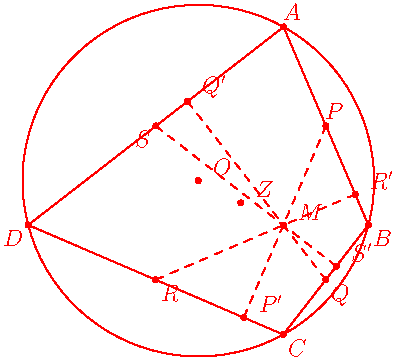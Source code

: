 import geometry;
size(7cm);

pen penColor = red;

triangle t = triangleabc(3.8, 5.7, 6);

point A = t.C;
point D = t.A;
point B = t.B;

circle w = circle(t);


point U = 0.75*B;



point C = intersectionpoints(w, line(A, U))[0];


point O = w.C;


point P = midpoint(segment(A, B));
point Q = midpoint(segment(B, C));
point R = midpoint(segment(C, D));
point S = midpoint(segment(D, A));

point Z = intersectionpoint(line(P, R), line(Q, S));

point Pp = projection(line(D, C))*P;
point Qp = projection(line(D, A))*Q;
point Rp = projection(line(B, A))*R;
point Sp = projection(line(B, C))*S;

point M = intersectionpoint(line(R, Rp), line(P, Pp));

//draw

draw(segment(A, B), penColor);
draw(segment(B, C), penColor);
draw(segment(C, D), penColor);
draw(segment(D, A), penColor);

draw(w, penColor);

dot("$A$", A, N+E*0.5, fontsize(12) + penColor);
dot("$B$", B, SE, fontsize(12) + penColor);
dot("$C$", C, SE, fontsize(12) + penColor);
dot("$D$", D, SW, fontsize(12) + penColor);


dot("$P$", P, N+E*0.5, fontsize(12) + penColor);
dot("$Q$", Q, SE, fontsize(12) + penColor);
dot("$R$", R, SE, fontsize(12) + penColor);
dot("$S$", S, SW, fontsize(12) + penColor);


dot(Label("$O$"), O, S*0.7+E*0.5, fontsize(12) + penColor);

dot(Label("$Z$"), Z, S*0.7+E*0.5, fontsize(12) + penColor);

dot(Label("$P'$"), Pp, S*0.7+E*0.5, fontsize(12) + penColor);
dot(Label("$Q'$"), Qp, S*0.7+E*0.5, fontsize(12) + penColor);
dot(Label("$R'$"), Rp, S*0.7+E*0.5, fontsize(12) + penColor);
dot(Label("$S'$"), Sp, S*0.7+E*0.5, fontsize(12) + penColor);

dot(Label("$M$"), M, S*0.7+E*0.5, fontsize(12) + penColor);

draw(segment(P, Pp), penColor+dashed);
draw(segment(Q, Qp), penColor+dashed);
draw(segment(R, Rp), penColor+dashed);
draw(segment(S, Sp), penColor+dashed);
